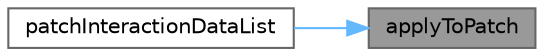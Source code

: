 digraph "applyToPatch"
{
 // LATEX_PDF_SIZE
  bgcolor="transparent";
  edge [fontname=Helvetica,fontsize=10,labelfontname=Helvetica,labelfontsize=10];
  node [fontname=Helvetica,fontsize=10,shape=box,height=0.2,width=0.4];
  rankdir="RL";
  Node1 [id="Node000001",label="applyToPatch",height=0.2,width=0.4,color="gray40", fillcolor="grey60", style="filled", fontcolor="black",tooltip=" "];
  Node1 -> Node2 [id="edge1_Node000001_Node000002",dir="back",color="steelblue1",style="solid",tooltip=" "];
  Node2 [id="Node000002",label="patchInteractionDataList",height=0.2,width=0.4,color="grey40", fillcolor="white", style="filled",URL="$classFoam_1_1patchInteractionDataList.html#a6ceb0b9c160f0dffd9ce6257b8521a8f",tooltip=" "];
}
